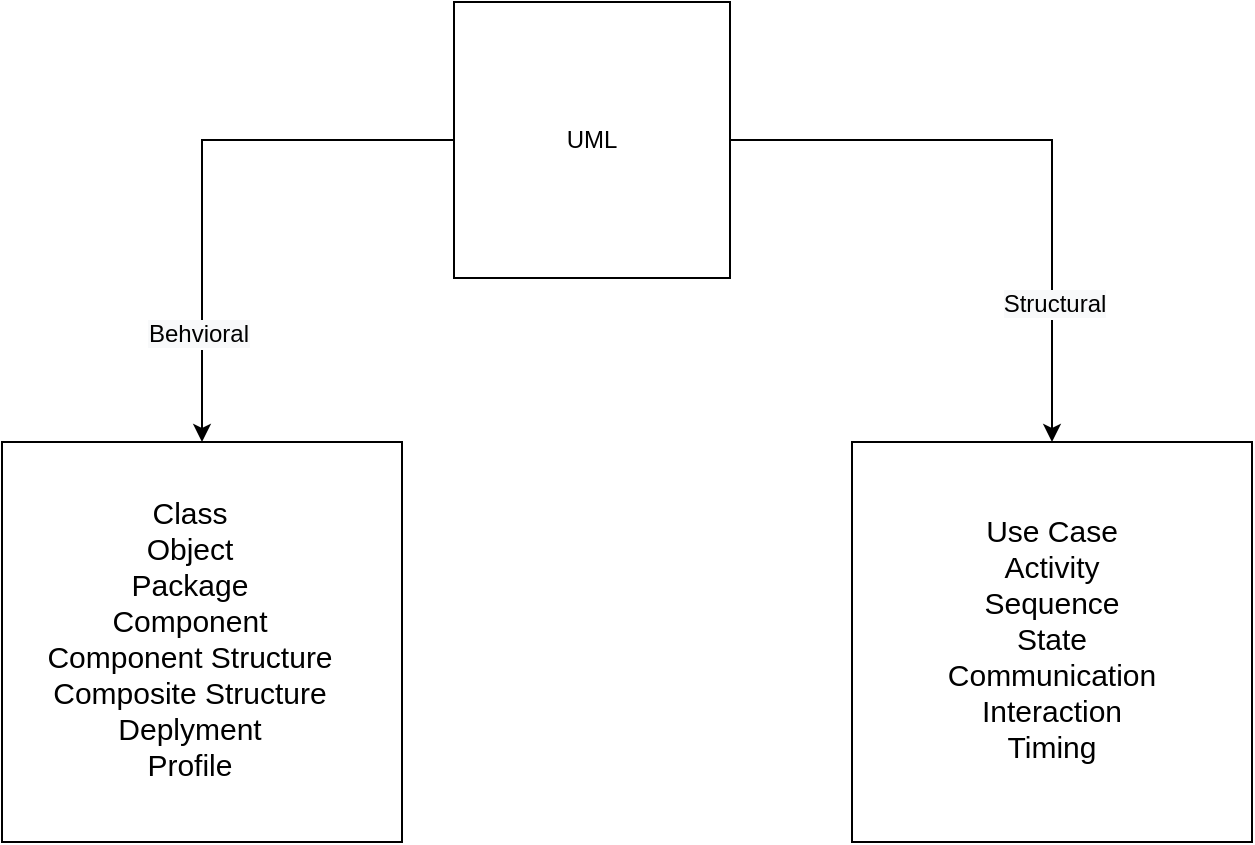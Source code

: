<mxfile version="14.8.3" type="github">
  <diagram id="1wqHAJh1DKUwnAosQYlU" name="Page-1">
    <mxGraphModel dx="1042" dy="706" grid="0" gridSize="10" guides="1" tooltips="1" connect="1" arrows="1" fold="1" page="1" pageScale="1" pageWidth="850" pageHeight="1100" math="0" shadow="0">
      <root>
        <mxCell id="0" />
        <mxCell id="1" parent="0" />
        <mxCell id="rDqMr2C50JIM207bRzbc-3" style="edgeStyle=orthogonalEdgeStyle;rounded=0;orthogonalLoop=1;jettySize=auto;html=1;exitX=0;exitY=0.5;exitDx=0;exitDy=0;entryX=0.5;entryY=0;entryDx=0;entryDy=0;" edge="1" parent="1" source="rDqMr2C50JIM207bRzbc-1" target="rDqMr2C50JIM207bRzbc-2">
          <mxGeometry relative="1" as="geometry" />
        </mxCell>
        <mxCell id="rDqMr2C50JIM207bRzbc-7" value="&lt;span style=&quot;font-size: 12px ; background-color: rgb(248 , 249 , 250)&quot;&gt;Behvioral&lt;/span&gt;" style="edgeLabel;html=1;align=center;verticalAlign=middle;resizable=0;points=[];" vertex="1" connectable="0" parent="rDqMr2C50JIM207bRzbc-3">
          <mxGeometry x="0.605" y="-2" relative="1" as="geometry">
            <mxPoint as="offset" />
          </mxGeometry>
        </mxCell>
        <mxCell id="rDqMr2C50JIM207bRzbc-5" style="edgeStyle=orthogonalEdgeStyle;rounded=0;orthogonalLoop=1;jettySize=auto;html=1;exitX=1;exitY=0.5;exitDx=0;exitDy=0;" edge="1" parent="1" source="rDqMr2C50JIM207bRzbc-1" target="rDqMr2C50JIM207bRzbc-4">
          <mxGeometry relative="1" as="geometry" />
        </mxCell>
        <mxCell id="rDqMr2C50JIM207bRzbc-8" value="&lt;span style=&quot;font-size: 12px ; background-color: rgb(248 , 249 , 250)&quot;&gt;Structural&lt;/span&gt;" style="edgeLabel;html=1;align=center;verticalAlign=middle;resizable=0;points=[];" vertex="1" connectable="0" parent="rDqMr2C50JIM207bRzbc-5">
          <mxGeometry x="0.559" y="1" relative="1" as="geometry">
            <mxPoint as="offset" />
          </mxGeometry>
        </mxCell>
        <mxCell id="rDqMr2C50JIM207bRzbc-1" value="UML" style="whiteSpace=wrap;html=1;aspect=fixed;" vertex="1" parent="1">
          <mxGeometry x="379" y="31" width="138" height="138" as="geometry" />
        </mxCell>
        <mxCell id="rDqMr2C50JIM207bRzbc-2" value="" style="whiteSpace=wrap;html=1;aspect=fixed;" vertex="1" parent="1">
          <mxGeometry x="153" y="251" width="200" height="200" as="geometry" />
        </mxCell>
        <mxCell id="rDqMr2C50JIM207bRzbc-4" value="" style="whiteSpace=wrap;html=1;aspect=fixed;" vertex="1" parent="1">
          <mxGeometry x="578" y="251" width="200" height="200" as="geometry" />
        </mxCell>
        <mxCell id="rDqMr2C50JIM207bRzbc-9" value="Class&lt;br style=&quot;font-size: 15px;&quot;&gt;Object&lt;br style=&quot;font-size: 15px;&quot;&gt;Package&lt;br style=&quot;font-size: 15px;&quot;&gt;Component&lt;br style=&quot;font-size: 15px;&quot;&gt;Component Structure&lt;br style=&quot;font-size: 15px;&quot;&gt;Composite Structure&lt;br style=&quot;font-size: 15px;&quot;&gt;Deplyment&lt;br style=&quot;font-size: 15px;&quot;&gt;Profile" style="text;html=1;strokeColor=none;fillColor=none;align=center;verticalAlign=middle;whiteSpace=wrap;rounded=0;fontSize=15;" vertex="1" parent="1">
          <mxGeometry x="163" y="261" width="168" height="176" as="geometry" />
        </mxCell>
        <mxCell id="rDqMr2C50JIM207bRzbc-11" value="Use Case&lt;br&gt;Activity&lt;br&gt;Sequence&lt;br&gt;State&lt;br&gt;Communication&lt;br&gt;Interaction&lt;br&gt;Timing" style="text;html=1;strokeColor=none;fillColor=none;align=center;verticalAlign=middle;whiteSpace=wrap;rounded=0;fontSize=15;" vertex="1" parent="1">
          <mxGeometry x="594" y="261" width="168" height="176" as="geometry" />
        </mxCell>
      </root>
    </mxGraphModel>
  </diagram>
</mxfile>
